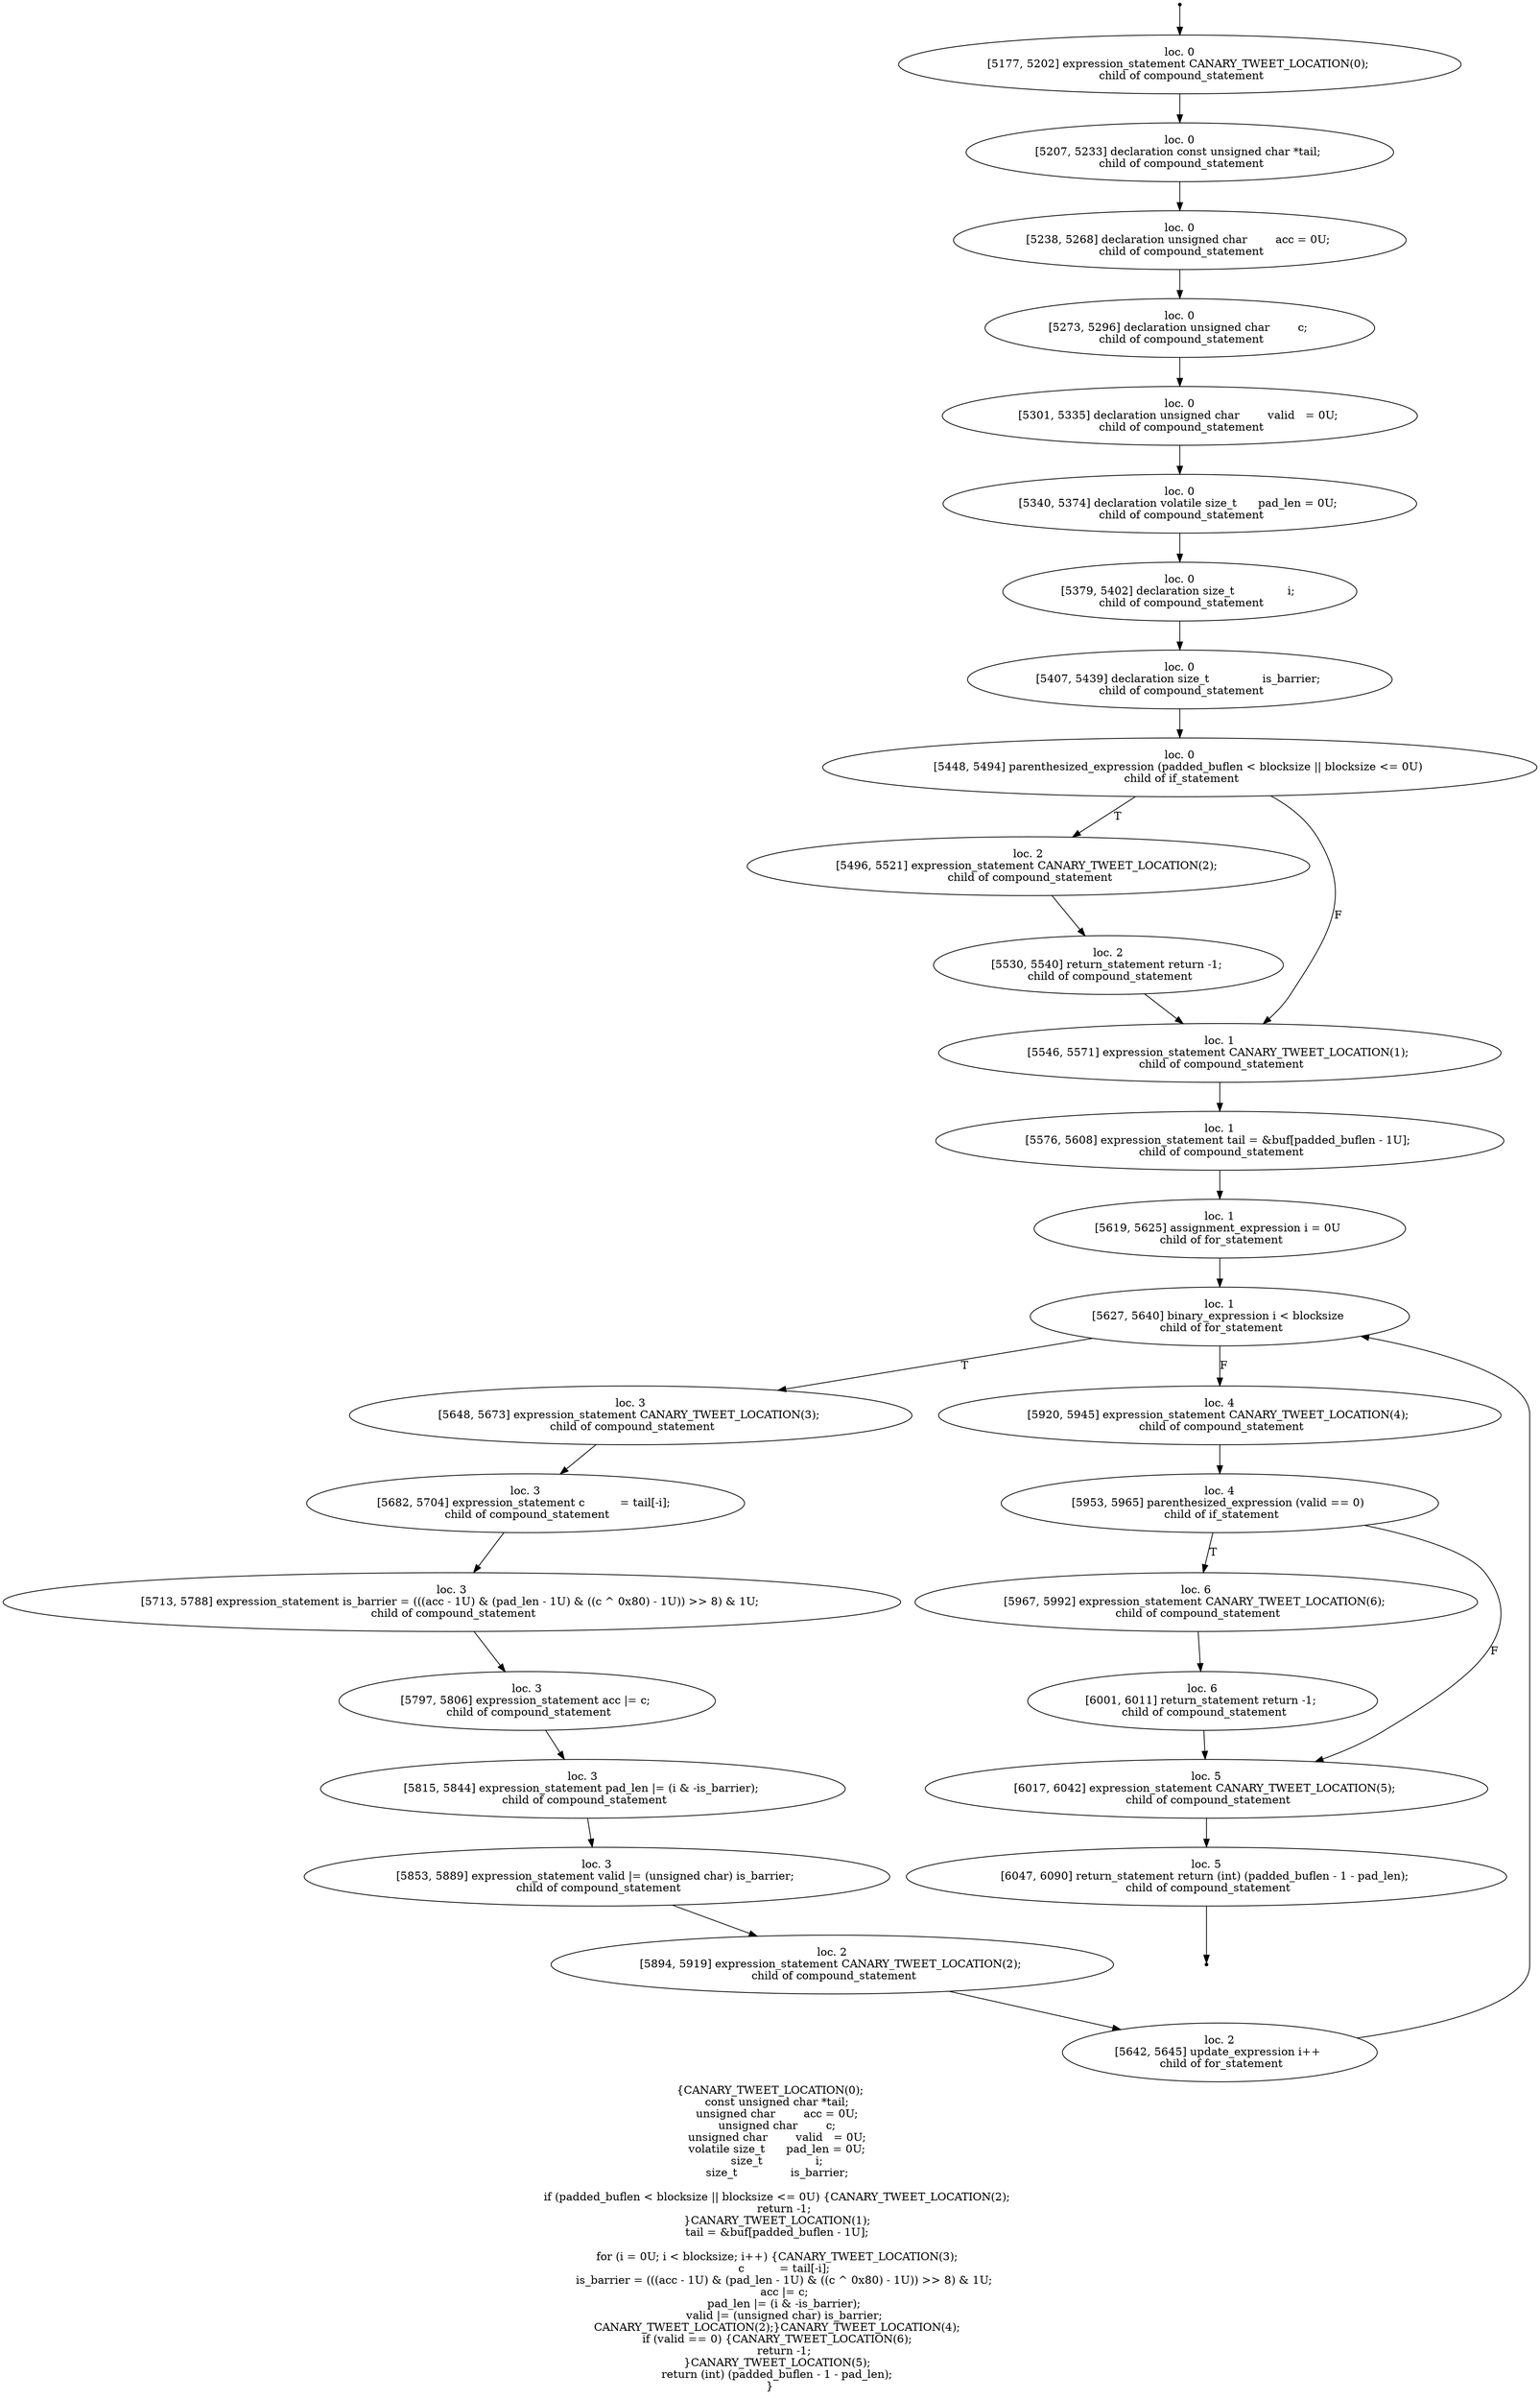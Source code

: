 digraph hydro_unpad_8 {
	initial [shape=point]
	initial -> "loc. 0
[5177, 5202] expression_statement CANARY_TWEET_LOCATION(0); 
 child of compound_statement"
	final [shape=point]
	"loc. 5
[6047, 6090] return_statement return (int) (padded_buflen - 1 - pad_len); 
 child of compound_statement" -> final
	"loc. 0
[5177, 5202] expression_statement CANARY_TWEET_LOCATION(0); 
 child of compound_statement"
	"loc. 0
[5177, 5202] expression_statement CANARY_TWEET_LOCATION(0); 
 child of compound_statement" -> "loc. 0
[5207, 5233] declaration const unsigned char *tail; 
 child of compound_statement"
	"loc. 0
[5207, 5233] declaration const unsigned char *tail; 
 child of compound_statement"
	"loc. 0
[5207, 5233] declaration const unsigned char *tail; 
 child of compound_statement" -> "loc. 0
[5238, 5268] declaration unsigned char        acc = 0U; 
 child of compound_statement"
	"loc. 0
[5238, 5268] declaration unsigned char        acc = 0U; 
 child of compound_statement"
	"loc. 0
[5238, 5268] declaration unsigned char        acc = 0U; 
 child of compound_statement" -> "loc. 0
[5273, 5296] declaration unsigned char        c; 
 child of compound_statement"
	"loc. 0
[5273, 5296] declaration unsigned char        c; 
 child of compound_statement"
	"loc. 0
[5273, 5296] declaration unsigned char        c; 
 child of compound_statement" -> "loc. 0
[5301, 5335] declaration unsigned char        valid   = 0U; 
 child of compound_statement"
	"loc. 0
[5301, 5335] declaration unsigned char        valid   = 0U; 
 child of compound_statement"
	"loc. 0
[5301, 5335] declaration unsigned char        valid   = 0U; 
 child of compound_statement" -> "loc. 0
[5340, 5374] declaration volatile size_t      pad_len = 0U; 
 child of compound_statement"
	"loc. 0
[5340, 5374] declaration volatile size_t      pad_len = 0U; 
 child of compound_statement"
	"loc. 0
[5340, 5374] declaration volatile size_t      pad_len = 0U; 
 child of compound_statement" -> "loc. 0
[5379, 5402] declaration size_t               i; 
 child of compound_statement"
	"loc. 0
[5379, 5402] declaration size_t               i; 
 child of compound_statement"
	"loc. 0
[5379, 5402] declaration size_t               i; 
 child of compound_statement" -> "loc. 0
[5407, 5439] declaration size_t               is_barrier; 
 child of compound_statement"
	"loc. 0
[5407, 5439] declaration size_t               is_barrier; 
 child of compound_statement"
	"loc. 0
[5407, 5439] declaration size_t               is_barrier; 
 child of compound_statement" -> "loc. 0
[5448, 5494] parenthesized_expression (padded_buflen < blocksize || blocksize <= 0U) 
 child of if_statement"
	"loc. 0
[5448, 5494] parenthesized_expression (padded_buflen < blocksize || blocksize <= 0U) 
 child of if_statement"
	"loc. 0
[5448, 5494] parenthesized_expression (padded_buflen < blocksize || blocksize <= 0U) 
 child of if_statement" -> "loc. 2
[5496, 5521] expression_statement CANARY_TWEET_LOCATION(2); 
 child of compound_statement" [label=T]
	"loc. 0
[5448, 5494] parenthesized_expression (padded_buflen < blocksize || blocksize <= 0U) 
 child of if_statement" -> "loc. 1
[5546, 5571] expression_statement CANARY_TWEET_LOCATION(1); 
 child of compound_statement" [label=F]
	"loc. 2
[5496, 5521] expression_statement CANARY_TWEET_LOCATION(2); 
 child of compound_statement"
	"loc. 2
[5496, 5521] expression_statement CANARY_TWEET_LOCATION(2); 
 child of compound_statement" -> "loc. 2
[5530, 5540] return_statement return -1; 
 child of compound_statement"
	"loc. 1
[5546, 5571] expression_statement CANARY_TWEET_LOCATION(1); 
 child of compound_statement"
	"loc. 1
[5546, 5571] expression_statement CANARY_TWEET_LOCATION(1); 
 child of compound_statement" -> "loc. 1
[5576, 5608] expression_statement tail = &buf[padded_buflen - 1U]; 
 child of compound_statement"
	"loc. 2
[5530, 5540] return_statement return -1; 
 child of compound_statement"
	"loc. 2
[5530, 5540] return_statement return -1; 
 child of compound_statement" -> "loc. 1
[5546, 5571] expression_statement CANARY_TWEET_LOCATION(1); 
 child of compound_statement"
	"loc. 1
[5576, 5608] expression_statement tail = &buf[padded_buflen - 1U]; 
 child of compound_statement"
	"loc. 1
[5576, 5608] expression_statement tail = &buf[padded_buflen - 1U]; 
 child of compound_statement" -> "loc. 1
[5619, 5625] assignment_expression i = 0U 
 child of for_statement"
	"loc. 1
[5619, 5625] assignment_expression i = 0U 
 child of for_statement"
	"loc. 1
[5619, 5625] assignment_expression i = 0U 
 child of for_statement" -> "loc. 1
[5627, 5640] binary_expression i < blocksize 
 child of for_statement"
	"loc. 1
[5627, 5640] binary_expression i < blocksize 
 child of for_statement"
	"loc. 1
[5627, 5640] binary_expression i < blocksize 
 child of for_statement" -> "loc. 3
[5648, 5673] expression_statement CANARY_TWEET_LOCATION(3); 
 child of compound_statement" [label=T]
	"loc. 1
[5627, 5640] binary_expression i < blocksize 
 child of for_statement" -> "loc. 4
[5920, 5945] expression_statement CANARY_TWEET_LOCATION(4); 
 child of compound_statement" [label=F]
	"loc. 3
[5648, 5673] expression_statement CANARY_TWEET_LOCATION(3); 
 child of compound_statement"
	"loc. 3
[5648, 5673] expression_statement CANARY_TWEET_LOCATION(3); 
 child of compound_statement" -> "loc. 3
[5682, 5704] expression_statement c          = tail[-i]; 
 child of compound_statement"
	"loc. 4
[5920, 5945] expression_statement CANARY_TWEET_LOCATION(4); 
 child of compound_statement"
	"loc. 4
[5920, 5945] expression_statement CANARY_TWEET_LOCATION(4); 
 child of compound_statement" -> "loc. 4
[5953, 5965] parenthesized_expression (valid == 0) 
 child of if_statement"
	"loc. 2
[5642, 5645] update_expression i++ 
 child of for_statement"
	"loc. 2
[5642, 5645] update_expression i++ 
 child of for_statement" -> "loc. 1
[5627, 5640] binary_expression i < blocksize 
 child of for_statement"
	"loc. 3
[5682, 5704] expression_statement c          = tail[-i]; 
 child of compound_statement"
	"loc. 3
[5682, 5704] expression_statement c          = tail[-i]; 
 child of compound_statement" -> "loc. 3
[5713, 5788] expression_statement is_barrier = (((acc - 1U) & (pad_len - 1U) & ((c ^ 0x80) - 1U)) >> 8) & 1U; 
 child of compound_statement"
	"loc. 3
[5713, 5788] expression_statement is_barrier = (((acc - 1U) & (pad_len - 1U) & ((c ^ 0x80) - 1U)) >> 8) & 1U; 
 child of compound_statement"
	"loc. 3
[5713, 5788] expression_statement is_barrier = (((acc - 1U) & (pad_len - 1U) & ((c ^ 0x80) - 1U)) >> 8) & 1U; 
 child of compound_statement" -> "loc. 3
[5797, 5806] expression_statement acc |= c; 
 child of compound_statement"
	"loc. 3
[5797, 5806] expression_statement acc |= c; 
 child of compound_statement"
	"loc. 3
[5797, 5806] expression_statement acc |= c; 
 child of compound_statement" -> "loc. 3
[5815, 5844] expression_statement pad_len |= (i & -is_barrier); 
 child of compound_statement"
	"loc. 3
[5815, 5844] expression_statement pad_len |= (i & -is_barrier); 
 child of compound_statement"
	"loc. 3
[5815, 5844] expression_statement pad_len |= (i & -is_barrier); 
 child of compound_statement" -> "loc. 3
[5853, 5889] expression_statement valid |= (unsigned char) is_barrier; 
 child of compound_statement"
	"loc. 3
[5853, 5889] expression_statement valid |= (unsigned char) is_barrier; 
 child of compound_statement"
	"loc. 3
[5853, 5889] expression_statement valid |= (unsigned char) is_barrier; 
 child of compound_statement" -> "loc. 2
[5894, 5919] expression_statement CANARY_TWEET_LOCATION(2); 
 child of compound_statement"
	"loc. 2
[5894, 5919] expression_statement CANARY_TWEET_LOCATION(2); 
 child of compound_statement"
	"loc. 2
[5894, 5919] expression_statement CANARY_TWEET_LOCATION(2); 
 child of compound_statement" -> "loc. 2
[5642, 5645] update_expression i++ 
 child of for_statement"
	"loc. 4
[5953, 5965] parenthesized_expression (valid == 0) 
 child of if_statement"
	"loc. 4
[5953, 5965] parenthesized_expression (valid == 0) 
 child of if_statement" -> "loc. 6
[5967, 5992] expression_statement CANARY_TWEET_LOCATION(6); 
 child of compound_statement" [label=T]
	"loc. 4
[5953, 5965] parenthesized_expression (valid == 0) 
 child of if_statement" -> "loc. 5
[6017, 6042] expression_statement CANARY_TWEET_LOCATION(5); 
 child of compound_statement" [label=F]
	"loc. 6
[5967, 5992] expression_statement CANARY_TWEET_LOCATION(6); 
 child of compound_statement"
	"loc. 6
[5967, 5992] expression_statement CANARY_TWEET_LOCATION(6); 
 child of compound_statement" -> "loc. 6
[6001, 6011] return_statement return -1; 
 child of compound_statement"
	"loc. 5
[6017, 6042] expression_statement CANARY_TWEET_LOCATION(5); 
 child of compound_statement"
	"loc. 5
[6017, 6042] expression_statement CANARY_TWEET_LOCATION(5); 
 child of compound_statement" -> "loc. 5
[6047, 6090] return_statement return (int) (padded_buflen - 1 - pad_len); 
 child of compound_statement"
	"loc. 6
[6001, 6011] return_statement return -1; 
 child of compound_statement"
	"loc. 6
[6001, 6011] return_statement return -1; 
 child of compound_statement" -> "loc. 5
[6017, 6042] expression_statement CANARY_TWEET_LOCATION(5); 
 child of compound_statement"
	"loc. 5
[6047, 6090] return_statement return (int) (padded_buflen - 1 - pad_len); 
 child of compound_statement"
	label="{CANARY_TWEET_LOCATION(0);
    const unsigned char *tail;
    unsigned char        acc = 0U;
    unsigned char        c;
    unsigned char        valid   = 0U;
    volatile size_t      pad_len = 0U;
    size_t               i;
    size_t               is_barrier;

    if (padded_buflen < blocksize || blocksize <= 0U) {CANARY_TWEET_LOCATION(2);
        return -1;
    }CANARY_TWEET_LOCATION(1);
    tail = &buf[padded_buflen - 1U];

    for (i = 0U; i < blocksize; i++) {CANARY_TWEET_LOCATION(3);
        c          = tail[-i];
        is_barrier = (((acc - 1U) & (pad_len - 1U) & ((c ^ 0x80) - 1U)) >> 8) & 1U;
        acc |= c;
        pad_len |= (i & -is_barrier);
        valid |= (unsigned char) is_barrier;
    CANARY_TWEET_LOCATION(2);}CANARY_TWEET_LOCATION(4);
    if (valid == 0) {CANARY_TWEET_LOCATION(6);
        return -1;
    }CANARY_TWEET_LOCATION(5);
    return (int) (padded_buflen - 1 - pad_len);
}"
}
